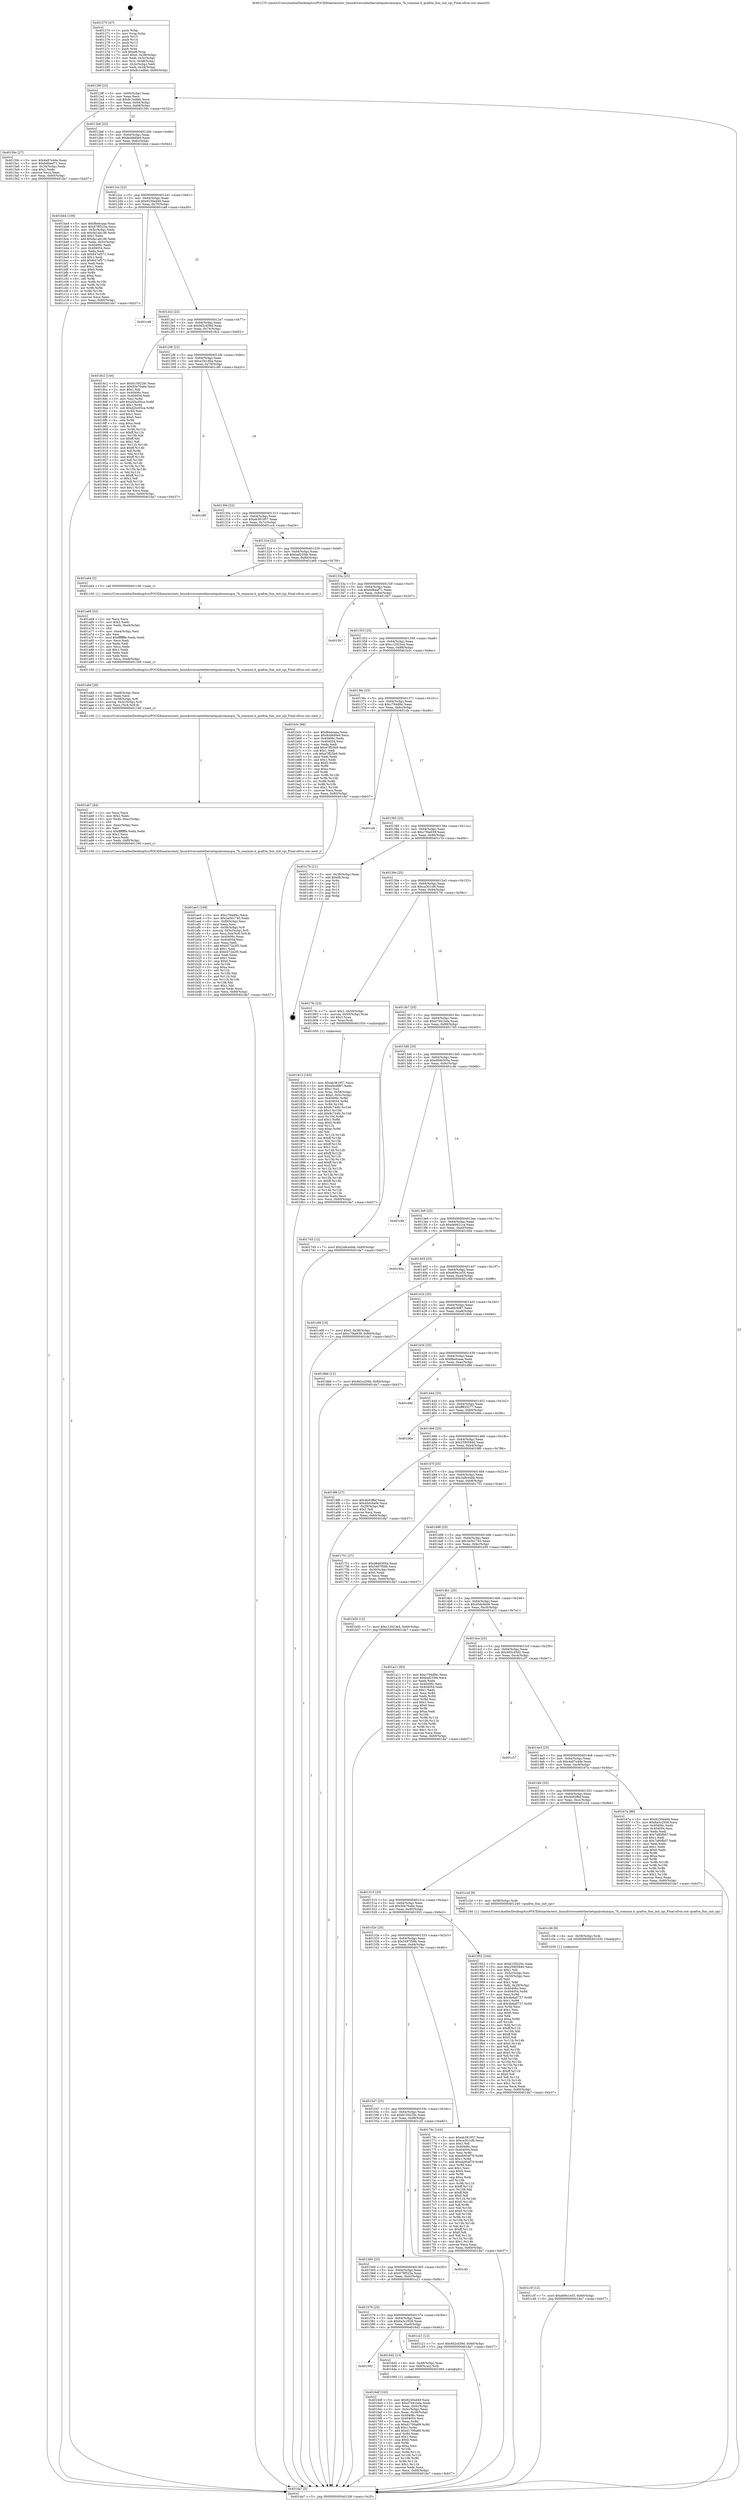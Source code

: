 digraph "0x401270" {
  label = "0x401270 (/mnt/c/Users/mathe/Desktop/tcc/POCII/binaries/extr_linuxdriversnetethernetqualcommqca_7k_common.h_qcafrm_fsm_init_spi_Final-ollvm.out::main(0))"
  labelloc = "t"
  node[shape=record]

  Entry [label="",width=0.3,height=0.3,shape=circle,fillcolor=black,style=filled]
  "0x40129f" [label="{
     0x40129f [23]\l
     | [instrs]\l
     &nbsp;&nbsp;0x40129f \<+3\>: mov -0x60(%rbp),%eax\l
     &nbsp;&nbsp;0x4012a2 \<+2\>: mov %eax,%ecx\l
     &nbsp;&nbsp;0x4012a4 \<+6\>: sub $0x8c1edfeb,%ecx\l
     &nbsp;&nbsp;0x4012aa \<+3\>: mov %eax,-0x64(%rbp)\l
     &nbsp;&nbsp;0x4012ad \<+3\>: mov %ecx,-0x68(%rbp)\l
     &nbsp;&nbsp;0x4012b0 \<+6\>: je 000000000040159c \<main+0x32c\>\l
  }"]
  "0x40159c" [label="{
     0x40159c [27]\l
     | [instrs]\l
     &nbsp;&nbsp;0x40159c \<+5\>: mov $0x4a97e4de,%eax\l
     &nbsp;&nbsp;0x4015a1 \<+5\>: mov $0xbd6eef71,%ecx\l
     &nbsp;&nbsp;0x4015a6 \<+3\>: mov -0x34(%rbp),%edx\l
     &nbsp;&nbsp;0x4015a9 \<+3\>: cmp $0x2,%edx\l
     &nbsp;&nbsp;0x4015ac \<+3\>: cmovne %ecx,%eax\l
     &nbsp;&nbsp;0x4015af \<+3\>: mov %eax,-0x60(%rbp)\l
     &nbsp;&nbsp;0x4015b2 \<+5\>: jmp 0000000000401da7 \<main+0xb37\>\l
  }"]
  "0x4012b6" [label="{
     0x4012b6 [22]\l
     | [instrs]\l
     &nbsp;&nbsp;0x4012b6 \<+5\>: jmp 00000000004012bb \<main+0x4b\>\l
     &nbsp;&nbsp;0x4012bb \<+3\>: mov -0x64(%rbp),%eax\l
     &nbsp;&nbsp;0x4012be \<+5\>: sub $0x8cb8d0e9,%eax\l
     &nbsp;&nbsp;0x4012c3 \<+3\>: mov %eax,-0x6c(%rbp)\l
     &nbsp;&nbsp;0x4012c6 \<+6\>: je 0000000000401bb4 \<main+0x944\>\l
  }"]
  "0x401da7" [label="{
     0x401da7 [5]\l
     | [instrs]\l
     &nbsp;&nbsp;0x401da7 \<+5\>: jmp 000000000040129f \<main+0x2f\>\l
  }"]
  "0x401270" [label="{
     0x401270 [47]\l
     | [instrs]\l
     &nbsp;&nbsp;0x401270 \<+1\>: push %rbp\l
     &nbsp;&nbsp;0x401271 \<+3\>: mov %rsp,%rbp\l
     &nbsp;&nbsp;0x401274 \<+2\>: push %r15\l
     &nbsp;&nbsp;0x401276 \<+2\>: push %r14\l
     &nbsp;&nbsp;0x401278 \<+2\>: push %r13\l
     &nbsp;&nbsp;0x40127a \<+2\>: push %r12\l
     &nbsp;&nbsp;0x40127c \<+1\>: push %rbx\l
     &nbsp;&nbsp;0x40127d \<+7\>: sub $0xd8,%rsp\l
     &nbsp;&nbsp;0x401284 \<+7\>: movl $0x0,-0x38(%rbp)\l
     &nbsp;&nbsp;0x40128b \<+3\>: mov %edi,-0x3c(%rbp)\l
     &nbsp;&nbsp;0x40128e \<+4\>: mov %rsi,-0x48(%rbp)\l
     &nbsp;&nbsp;0x401292 \<+3\>: mov -0x3c(%rbp),%edi\l
     &nbsp;&nbsp;0x401295 \<+3\>: mov %edi,-0x34(%rbp)\l
     &nbsp;&nbsp;0x401298 \<+7\>: movl $0x8c1edfeb,-0x60(%rbp)\l
  }"]
  Exit [label="",width=0.3,height=0.3,shape=circle,fillcolor=black,style=filled,peripheries=2]
  "0x401bb4" [label="{
     0x401bb4 [109]\l
     | [instrs]\l
     &nbsp;&nbsp;0x401bb4 \<+5\>: mov $0xf6edcaaa,%eax\l
     &nbsp;&nbsp;0x401bb9 \<+5\>: mov $0x678f525a,%ecx\l
     &nbsp;&nbsp;0x401bbe \<+3\>: mov -0x5c(%rbp),%edx\l
     &nbsp;&nbsp;0x401bc1 \<+6\>: sub $0xda1ab1d6,%edx\l
     &nbsp;&nbsp;0x401bc7 \<+3\>: add $0x1,%edx\l
     &nbsp;&nbsp;0x401bca \<+6\>: add $0xda1ab1d6,%edx\l
     &nbsp;&nbsp;0x401bd0 \<+3\>: mov %edx,-0x5c(%rbp)\l
     &nbsp;&nbsp;0x401bd3 \<+7\>: mov 0x40406c,%edx\l
     &nbsp;&nbsp;0x401bda \<+7\>: mov 0x404054,%esi\l
     &nbsp;&nbsp;0x401be1 \<+2\>: mov %edx,%edi\l
     &nbsp;&nbsp;0x401be3 \<+6\>: sub $0x647af571,%edi\l
     &nbsp;&nbsp;0x401be9 \<+3\>: sub $0x1,%edi\l
     &nbsp;&nbsp;0x401bec \<+6\>: add $0x647af571,%edi\l
     &nbsp;&nbsp;0x401bf2 \<+3\>: imul %edi,%edx\l
     &nbsp;&nbsp;0x401bf5 \<+3\>: and $0x1,%edx\l
     &nbsp;&nbsp;0x401bf8 \<+3\>: cmp $0x0,%edx\l
     &nbsp;&nbsp;0x401bfb \<+4\>: sete %r8b\l
     &nbsp;&nbsp;0x401bff \<+3\>: cmp $0xa,%esi\l
     &nbsp;&nbsp;0x401c02 \<+4\>: setl %r9b\l
     &nbsp;&nbsp;0x401c06 \<+3\>: mov %r8b,%r10b\l
     &nbsp;&nbsp;0x401c09 \<+3\>: and %r9b,%r10b\l
     &nbsp;&nbsp;0x401c0c \<+3\>: xor %r9b,%r8b\l
     &nbsp;&nbsp;0x401c0f \<+3\>: or %r8b,%r10b\l
     &nbsp;&nbsp;0x401c12 \<+4\>: test $0x1,%r10b\l
     &nbsp;&nbsp;0x401c16 \<+3\>: cmovne %ecx,%eax\l
     &nbsp;&nbsp;0x401c19 \<+3\>: mov %eax,-0x60(%rbp)\l
     &nbsp;&nbsp;0x401c1c \<+5\>: jmp 0000000000401da7 \<main+0xb37\>\l
  }"]
  "0x4012cc" [label="{
     0x4012cc [22]\l
     | [instrs]\l
     &nbsp;&nbsp;0x4012cc \<+5\>: jmp 00000000004012d1 \<main+0x61\>\l
     &nbsp;&nbsp;0x4012d1 \<+3\>: mov -0x64(%rbp),%eax\l
     &nbsp;&nbsp;0x4012d4 \<+5\>: sub $0x9230ed49,%eax\l
     &nbsp;&nbsp;0x4012d9 \<+3\>: mov %eax,-0x70(%rbp)\l
     &nbsp;&nbsp;0x4012dc \<+6\>: je 0000000000401ca8 \<main+0xa38\>\l
  }"]
  "0x401c3f" [label="{
     0x401c3f [12]\l
     | [instrs]\l
     &nbsp;&nbsp;0x401c3f \<+7\>: movl $0xe69e1e55,-0x60(%rbp)\l
     &nbsp;&nbsp;0x401c46 \<+5\>: jmp 0000000000401da7 \<main+0xb37\>\l
  }"]
  "0x401ca8" [label="{
     0x401ca8\l
  }", style=dashed]
  "0x4012e2" [label="{
     0x4012e2 [22]\l
     | [instrs]\l
     &nbsp;&nbsp;0x4012e2 \<+5\>: jmp 00000000004012e7 \<main+0x77\>\l
     &nbsp;&nbsp;0x4012e7 \<+3\>: mov -0x64(%rbp),%eax\l
     &nbsp;&nbsp;0x4012ea \<+5\>: sub $0x9d2cd39d,%eax\l
     &nbsp;&nbsp;0x4012ef \<+3\>: mov %eax,-0x74(%rbp)\l
     &nbsp;&nbsp;0x4012f2 \<+6\>: je 00000000004018c2 \<main+0x652\>\l
  }"]
  "0x401c36" [label="{
     0x401c36 [9]\l
     | [instrs]\l
     &nbsp;&nbsp;0x401c36 \<+4\>: mov -0x58(%rbp),%rdi\l
     &nbsp;&nbsp;0x401c3a \<+5\>: call 0000000000401030 \<free@plt\>\l
     | [calls]\l
     &nbsp;&nbsp;0x401030 \{1\} (unknown)\l
  }"]
  "0x4018c2" [label="{
     0x4018c2 [144]\l
     | [instrs]\l
     &nbsp;&nbsp;0x4018c2 \<+5\>: mov $0x6159229c,%eax\l
     &nbsp;&nbsp;0x4018c7 \<+5\>: mov $0x50e70a6e,%ecx\l
     &nbsp;&nbsp;0x4018cc \<+2\>: mov $0x1,%dl\l
     &nbsp;&nbsp;0x4018ce \<+7\>: mov 0x40406c,%esi\l
     &nbsp;&nbsp;0x4018d5 \<+7\>: mov 0x404054,%edi\l
     &nbsp;&nbsp;0x4018dc \<+3\>: mov %esi,%r8d\l
     &nbsp;&nbsp;0x4018df \<+7\>: add $0xd2bc05ca,%r8d\l
     &nbsp;&nbsp;0x4018e6 \<+4\>: sub $0x1,%r8d\l
     &nbsp;&nbsp;0x4018ea \<+7\>: sub $0xd2bc05ca,%r8d\l
     &nbsp;&nbsp;0x4018f1 \<+4\>: imul %r8d,%esi\l
     &nbsp;&nbsp;0x4018f5 \<+3\>: and $0x1,%esi\l
     &nbsp;&nbsp;0x4018f8 \<+3\>: cmp $0x0,%esi\l
     &nbsp;&nbsp;0x4018fb \<+4\>: sete %r9b\l
     &nbsp;&nbsp;0x4018ff \<+3\>: cmp $0xa,%edi\l
     &nbsp;&nbsp;0x401902 \<+4\>: setl %r10b\l
     &nbsp;&nbsp;0x401906 \<+3\>: mov %r9b,%r11b\l
     &nbsp;&nbsp;0x401909 \<+4\>: xor $0xff,%r11b\l
     &nbsp;&nbsp;0x40190d \<+3\>: mov %r10b,%bl\l
     &nbsp;&nbsp;0x401910 \<+3\>: xor $0xff,%bl\l
     &nbsp;&nbsp;0x401913 \<+3\>: xor $0x1,%dl\l
     &nbsp;&nbsp;0x401916 \<+3\>: mov %r11b,%r14b\l
     &nbsp;&nbsp;0x401919 \<+4\>: and $0xff,%r14b\l
     &nbsp;&nbsp;0x40191d \<+3\>: and %dl,%r9b\l
     &nbsp;&nbsp;0x401920 \<+3\>: mov %bl,%r15b\l
     &nbsp;&nbsp;0x401923 \<+4\>: and $0xff,%r15b\l
     &nbsp;&nbsp;0x401927 \<+3\>: and %dl,%r10b\l
     &nbsp;&nbsp;0x40192a \<+3\>: or %r9b,%r14b\l
     &nbsp;&nbsp;0x40192d \<+3\>: or %r10b,%r15b\l
     &nbsp;&nbsp;0x401930 \<+3\>: xor %r15b,%r14b\l
     &nbsp;&nbsp;0x401933 \<+3\>: or %bl,%r11b\l
     &nbsp;&nbsp;0x401936 \<+4\>: xor $0xff,%r11b\l
     &nbsp;&nbsp;0x40193a \<+3\>: or $0x1,%dl\l
     &nbsp;&nbsp;0x40193d \<+3\>: and %dl,%r11b\l
     &nbsp;&nbsp;0x401940 \<+3\>: or %r11b,%r14b\l
     &nbsp;&nbsp;0x401943 \<+4\>: test $0x1,%r14b\l
     &nbsp;&nbsp;0x401947 \<+3\>: cmovne %ecx,%eax\l
     &nbsp;&nbsp;0x40194a \<+3\>: mov %eax,-0x60(%rbp)\l
     &nbsp;&nbsp;0x40194d \<+5\>: jmp 0000000000401da7 \<main+0xb37\>\l
  }"]
  "0x4012f8" [label="{
     0x4012f8 [22]\l
     | [instrs]\l
     &nbsp;&nbsp;0x4012f8 \<+5\>: jmp 00000000004012fd \<main+0x8d\>\l
     &nbsp;&nbsp;0x4012fd \<+3\>: mov -0x64(%rbp),%eax\l
     &nbsp;&nbsp;0x401300 \<+5\>: sub $0xa1fe180a,%eax\l
     &nbsp;&nbsp;0x401305 \<+3\>: mov %eax,-0x78(%rbp)\l
     &nbsp;&nbsp;0x401308 \<+6\>: je 0000000000401c90 \<main+0xa20\>\l
  }"]
  "0x401ae3" [label="{
     0x401ae3 [109]\l
     | [instrs]\l
     &nbsp;&nbsp;0x401ae3 \<+5\>: mov $0xc794df4c,%ecx\l
     &nbsp;&nbsp;0x401ae8 \<+5\>: mov $0x3a561745,%edx\l
     &nbsp;&nbsp;0x401aed \<+6\>: mov -0xf0(%rbp),%esi\l
     &nbsp;&nbsp;0x401af3 \<+3\>: imul %eax,%esi\l
     &nbsp;&nbsp;0x401af6 \<+4\>: mov -0x58(%rbp),%r8\l
     &nbsp;&nbsp;0x401afa \<+4\>: movslq -0x5c(%rbp),%r9\l
     &nbsp;&nbsp;0x401afe \<+5\>: mov %esi,0x4(%r8,%r9,8)\l
     &nbsp;&nbsp;0x401b03 \<+7\>: mov 0x40406c,%eax\l
     &nbsp;&nbsp;0x401b0a \<+7\>: mov 0x404054,%esi\l
     &nbsp;&nbsp;0x401b11 \<+2\>: mov %eax,%edi\l
     &nbsp;&nbsp;0x401b13 \<+6\>: add $0xb572e2f5,%edi\l
     &nbsp;&nbsp;0x401b19 \<+3\>: sub $0x1,%edi\l
     &nbsp;&nbsp;0x401b1c \<+6\>: sub $0xb572e2f5,%edi\l
     &nbsp;&nbsp;0x401b22 \<+3\>: imul %edi,%eax\l
     &nbsp;&nbsp;0x401b25 \<+3\>: and $0x1,%eax\l
     &nbsp;&nbsp;0x401b28 \<+3\>: cmp $0x0,%eax\l
     &nbsp;&nbsp;0x401b2b \<+4\>: sete %r10b\l
     &nbsp;&nbsp;0x401b2f \<+3\>: cmp $0xa,%esi\l
     &nbsp;&nbsp;0x401b32 \<+4\>: setl %r11b\l
     &nbsp;&nbsp;0x401b36 \<+3\>: mov %r10b,%bl\l
     &nbsp;&nbsp;0x401b39 \<+3\>: and %r11b,%bl\l
     &nbsp;&nbsp;0x401b3c \<+3\>: xor %r11b,%r10b\l
     &nbsp;&nbsp;0x401b3f \<+3\>: or %r10b,%bl\l
     &nbsp;&nbsp;0x401b42 \<+3\>: test $0x1,%bl\l
     &nbsp;&nbsp;0x401b45 \<+3\>: cmovne %edx,%ecx\l
     &nbsp;&nbsp;0x401b48 \<+3\>: mov %ecx,-0x60(%rbp)\l
     &nbsp;&nbsp;0x401b4b \<+5\>: jmp 0000000000401da7 \<main+0xb37\>\l
  }"]
  "0x401c90" [label="{
     0x401c90\l
  }", style=dashed]
  "0x40130e" [label="{
     0x40130e [22]\l
     | [instrs]\l
     &nbsp;&nbsp;0x40130e \<+5\>: jmp 0000000000401313 \<main+0xa3\>\l
     &nbsp;&nbsp;0x401313 \<+3\>: mov -0x64(%rbp),%eax\l
     &nbsp;&nbsp;0x401316 \<+5\>: sub $0xab381957,%eax\l
     &nbsp;&nbsp;0x40131b \<+3\>: mov %eax,-0x7c(%rbp)\l
     &nbsp;&nbsp;0x40131e \<+6\>: je 0000000000401cc4 \<main+0xa54\>\l
  }"]
  "0x401ab7" [label="{
     0x401ab7 [44]\l
     | [instrs]\l
     &nbsp;&nbsp;0x401ab7 \<+2\>: xor %ecx,%ecx\l
     &nbsp;&nbsp;0x401ab9 \<+5\>: mov $0x2,%edx\l
     &nbsp;&nbsp;0x401abe \<+6\>: mov %edx,-0xec(%rbp)\l
     &nbsp;&nbsp;0x401ac4 \<+1\>: cltd\l
     &nbsp;&nbsp;0x401ac5 \<+6\>: mov -0xec(%rbp),%esi\l
     &nbsp;&nbsp;0x401acb \<+2\>: idiv %esi\l
     &nbsp;&nbsp;0x401acd \<+6\>: imul $0xfffffffe,%edx,%edx\l
     &nbsp;&nbsp;0x401ad3 \<+3\>: sub $0x1,%ecx\l
     &nbsp;&nbsp;0x401ad6 \<+2\>: sub %ecx,%edx\l
     &nbsp;&nbsp;0x401ad8 \<+6\>: mov %edx,-0xf0(%rbp)\l
     &nbsp;&nbsp;0x401ade \<+5\>: call 0000000000401160 \<next_i\>\l
     | [calls]\l
     &nbsp;&nbsp;0x401160 \{1\} (/mnt/c/Users/mathe/Desktop/tcc/POCII/binaries/extr_linuxdriversnetethernetqualcommqca_7k_common.h_qcafrm_fsm_init_spi_Final-ollvm.out::next_i)\l
  }"]
  "0x401cc4" [label="{
     0x401cc4\l
  }", style=dashed]
  "0x401324" [label="{
     0x401324 [22]\l
     | [instrs]\l
     &nbsp;&nbsp;0x401324 \<+5\>: jmp 0000000000401329 \<main+0xb9\>\l
     &nbsp;&nbsp;0x401329 \<+3\>: mov -0x64(%rbp),%eax\l
     &nbsp;&nbsp;0x40132c \<+5\>: sub $0xbaf235fe,%eax\l
     &nbsp;&nbsp;0x401331 \<+3\>: mov %eax,-0x80(%rbp)\l
     &nbsp;&nbsp;0x401334 \<+6\>: je 0000000000401a64 \<main+0x7f4\>\l
  }"]
  "0x401a9d" [label="{
     0x401a9d [26]\l
     | [instrs]\l
     &nbsp;&nbsp;0x401a9d \<+6\>: mov -0xe8(%rbp),%ecx\l
     &nbsp;&nbsp;0x401aa3 \<+3\>: imul %eax,%ecx\l
     &nbsp;&nbsp;0x401aa6 \<+4\>: mov -0x58(%rbp),%r8\l
     &nbsp;&nbsp;0x401aaa \<+4\>: movslq -0x5c(%rbp),%r9\l
     &nbsp;&nbsp;0x401aae \<+4\>: mov %ecx,(%r8,%r9,8)\l
     &nbsp;&nbsp;0x401ab2 \<+5\>: call 0000000000401160 \<next_i\>\l
     | [calls]\l
     &nbsp;&nbsp;0x401160 \{1\} (/mnt/c/Users/mathe/Desktop/tcc/POCII/binaries/extr_linuxdriversnetethernetqualcommqca_7k_common.h_qcafrm_fsm_init_spi_Final-ollvm.out::next_i)\l
  }"]
  "0x401a64" [label="{
     0x401a64 [5]\l
     | [instrs]\l
     &nbsp;&nbsp;0x401a64 \<+5\>: call 0000000000401160 \<next_i\>\l
     | [calls]\l
     &nbsp;&nbsp;0x401160 \{1\} (/mnt/c/Users/mathe/Desktop/tcc/POCII/binaries/extr_linuxdriversnetethernetqualcommqca_7k_common.h_qcafrm_fsm_init_spi_Final-ollvm.out::next_i)\l
  }"]
  "0x40133a" [label="{
     0x40133a [25]\l
     | [instrs]\l
     &nbsp;&nbsp;0x40133a \<+5\>: jmp 000000000040133f \<main+0xcf\>\l
     &nbsp;&nbsp;0x40133f \<+3\>: mov -0x64(%rbp),%eax\l
     &nbsp;&nbsp;0x401342 \<+5\>: sub $0xbd6eef71,%eax\l
     &nbsp;&nbsp;0x401347 \<+6\>: mov %eax,-0x84(%rbp)\l
     &nbsp;&nbsp;0x40134d \<+6\>: je 00000000004015b7 \<main+0x347\>\l
  }"]
  "0x401a69" [label="{
     0x401a69 [52]\l
     | [instrs]\l
     &nbsp;&nbsp;0x401a69 \<+2\>: xor %ecx,%ecx\l
     &nbsp;&nbsp;0x401a6b \<+5\>: mov $0x2,%edx\l
     &nbsp;&nbsp;0x401a70 \<+6\>: mov %edx,-0xe4(%rbp)\l
     &nbsp;&nbsp;0x401a76 \<+1\>: cltd\l
     &nbsp;&nbsp;0x401a77 \<+6\>: mov -0xe4(%rbp),%esi\l
     &nbsp;&nbsp;0x401a7d \<+2\>: idiv %esi\l
     &nbsp;&nbsp;0x401a7f \<+6\>: imul $0xfffffffe,%edx,%edx\l
     &nbsp;&nbsp;0x401a85 \<+2\>: mov %ecx,%edi\l
     &nbsp;&nbsp;0x401a87 \<+2\>: sub %edx,%edi\l
     &nbsp;&nbsp;0x401a89 \<+2\>: mov %ecx,%edx\l
     &nbsp;&nbsp;0x401a8b \<+3\>: sub $0x1,%edx\l
     &nbsp;&nbsp;0x401a8e \<+2\>: add %edx,%edi\l
     &nbsp;&nbsp;0x401a90 \<+2\>: sub %edi,%ecx\l
     &nbsp;&nbsp;0x401a92 \<+6\>: mov %ecx,-0xe8(%rbp)\l
     &nbsp;&nbsp;0x401a98 \<+5\>: call 0000000000401160 \<next_i\>\l
     | [calls]\l
     &nbsp;&nbsp;0x401160 \{1\} (/mnt/c/Users/mathe/Desktop/tcc/POCII/binaries/extr_linuxdriversnetethernetqualcommqca_7k_common.h_qcafrm_fsm_init_spi_Final-ollvm.out::next_i)\l
  }"]
  "0x4015b7" [label="{
     0x4015b7\l
  }", style=dashed]
  "0x401353" [label="{
     0x401353 [25]\l
     | [instrs]\l
     &nbsp;&nbsp;0x401353 \<+5\>: jmp 0000000000401358 \<main+0xe8\>\l
     &nbsp;&nbsp;0x401358 \<+3\>: mov -0x64(%rbp),%eax\l
     &nbsp;&nbsp;0x40135b \<+5\>: sub $0xc12023e4,%eax\l
     &nbsp;&nbsp;0x401360 \<+6\>: mov %eax,-0x88(%rbp)\l
     &nbsp;&nbsp;0x401366 \<+6\>: je 0000000000401b5c \<main+0x8ec\>\l
  }"]
  "0x401813" [label="{
     0x401813 [163]\l
     | [instrs]\l
     &nbsp;&nbsp;0x401813 \<+5\>: mov $0xab381957,%ecx\l
     &nbsp;&nbsp;0x401818 \<+5\>: mov $0xef4c6f87,%edx\l
     &nbsp;&nbsp;0x40181d \<+3\>: mov $0x1,%sil\l
     &nbsp;&nbsp;0x401820 \<+4\>: mov %rax,-0x58(%rbp)\l
     &nbsp;&nbsp;0x401824 \<+7\>: movl $0x0,-0x5c(%rbp)\l
     &nbsp;&nbsp;0x40182b \<+8\>: mov 0x40406c,%r8d\l
     &nbsp;&nbsp;0x401833 \<+8\>: mov 0x404054,%r9d\l
     &nbsp;&nbsp;0x40183b \<+3\>: mov %r8d,%r10d\l
     &nbsp;&nbsp;0x40183e \<+7\>: sub $0x8c744fc,%r10d\l
     &nbsp;&nbsp;0x401845 \<+4\>: sub $0x1,%r10d\l
     &nbsp;&nbsp;0x401849 \<+7\>: add $0x8c744fc,%r10d\l
     &nbsp;&nbsp;0x401850 \<+4\>: imul %r10d,%r8d\l
     &nbsp;&nbsp;0x401854 \<+4\>: and $0x1,%r8d\l
     &nbsp;&nbsp;0x401858 \<+4\>: cmp $0x0,%r8d\l
     &nbsp;&nbsp;0x40185c \<+4\>: sete %r11b\l
     &nbsp;&nbsp;0x401860 \<+4\>: cmp $0xa,%r9d\l
     &nbsp;&nbsp;0x401864 \<+3\>: setl %bl\l
     &nbsp;&nbsp;0x401867 \<+3\>: mov %r11b,%r14b\l
     &nbsp;&nbsp;0x40186a \<+4\>: xor $0xff,%r14b\l
     &nbsp;&nbsp;0x40186e \<+3\>: mov %bl,%r15b\l
     &nbsp;&nbsp;0x401871 \<+4\>: xor $0xff,%r15b\l
     &nbsp;&nbsp;0x401875 \<+4\>: xor $0x1,%sil\l
     &nbsp;&nbsp;0x401879 \<+3\>: mov %r14b,%r12b\l
     &nbsp;&nbsp;0x40187c \<+4\>: and $0xff,%r12b\l
     &nbsp;&nbsp;0x401880 \<+3\>: and %sil,%r11b\l
     &nbsp;&nbsp;0x401883 \<+3\>: mov %r15b,%r13b\l
     &nbsp;&nbsp;0x401886 \<+4\>: and $0xff,%r13b\l
     &nbsp;&nbsp;0x40188a \<+3\>: and %sil,%bl\l
     &nbsp;&nbsp;0x40188d \<+3\>: or %r11b,%r12b\l
     &nbsp;&nbsp;0x401890 \<+3\>: or %bl,%r13b\l
     &nbsp;&nbsp;0x401893 \<+3\>: xor %r13b,%r12b\l
     &nbsp;&nbsp;0x401896 \<+3\>: or %r15b,%r14b\l
     &nbsp;&nbsp;0x401899 \<+4\>: xor $0xff,%r14b\l
     &nbsp;&nbsp;0x40189d \<+4\>: or $0x1,%sil\l
     &nbsp;&nbsp;0x4018a1 \<+3\>: and %sil,%r14b\l
     &nbsp;&nbsp;0x4018a4 \<+3\>: or %r14b,%r12b\l
     &nbsp;&nbsp;0x4018a7 \<+4\>: test $0x1,%r12b\l
     &nbsp;&nbsp;0x4018ab \<+3\>: cmovne %edx,%ecx\l
     &nbsp;&nbsp;0x4018ae \<+3\>: mov %ecx,-0x60(%rbp)\l
     &nbsp;&nbsp;0x4018b1 \<+5\>: jmp 0000000000401da7 \<main+0xb37\>\l
  }"]
  "0x401b5c" [label="{
     0x401b5c [88]\l
     | [instrs]\l
     &nbsp;&nbsp;0x401b5c \<+5\>: mov $0xf6edcaaa,%eax\l
     &nbsp;&nbsp;0x401b61 \<+5\>: mov $0x8cb8d0e9,%ecx\l
     &nbsp;&nbsp;0x401b66 \<+7\>: mov 0x40406c,%edx\l
     &nbsp;&nbsp;0x401b6d \<+7\>: mov 0x404054,%esi\l
     &nbsp;&nbsp;0x401b74 \<+2\>: mov %edx,%edi\l
     &nbsp;&nbsp;0x401b76 \<+6\>: add $0xe7ff25b9,%edi\l
     &nbsp;&nbsp;0x401b7c \<+3\>: sub $0x1,%edi\l
     &nbsp;&nbsp;0x401b7f \<+6\>: sub $0xe7ff25b9,%edi\l
     &nbsp;&nbsp;0x401b85 \<+3\>: imul %edi,%edx\l
     &nbsp;&nbsp;0x401b88 \<+3\>: and $0x1,%edx\l
     &nbsp;&nbsp;0x401b8b \<+3\>: cmp $0x0,%edx\l
     &nbsp;&nbsp;0x401b8e \<+4\>: sete %r8b\l
     &nbsp;&nbsp;0x401b92 \<+3\>: cmp $0xa,%esi\l
     &nbsp;&nbsp;0x401b95 \<+4\>: setl %r9b\l
     &nbsp;&nbsp;0x401b99 \<+3\>: mov %r8b,%r10b\l
     &nbsp;&nbsp;0x401b9c \<+3\>: and %r9b,%r10b\l
     &nbsp;&nbsp;0x401b9f \<+3\>: xor %r9b,%r8b\l
     &nbsp;&nbsp;0x401ba2 \<+3\>: or %r8b,%r10b\l
     &nbsp;&nbsp;0x401ba5 \<+4\>: test $0x1,%r10b\l
     &nbsp;&nbsp;0x401ba9 \<+3\>: cmovne %ecx,%eax\l
     &nbsp;&nbsp;0x401bac \<+3\>: mov %eax,-0x60(%rbp)\l
     &nbsp;&nbsp;0x401baf \<+5\>: jmp 0000000000401da7 \<main+0xb37\>\l
  }"]
  "0x40136c" [label="{
     0x40136c [25]\l
     | [instrs]\l
     &nbsp;&nbsp;0x40136c \<+5\>: jmp 0000000000401371 \<main+0x101\>\l
     &nbsp;&nbsp;0x401371 \<+3\>: mov -0x64(%rbp),%eax\l
     &nbsp;&nbsp;0x401374 \<+5\>: sub $0xc794df4c,%eax\l
     &nbsp;&nbsp;0x401379 \<+6\>: mov %eax,-0x8c(%rbp)\l
     &nbsp;&nbsp;0x40137f \<+6\>: je 0000000000401cfe \<main+0xa8e\>\l
  }"]
  "0x4016df" [label="{
     0x4016df [102]\l
     | [instrs]\l
     &nbsp;&nbsp;0x4016df \<+5\>: mov $0x9230ed49,%ecx\l
     &nbsp;&nbsp;0x4016e4 \<+5\>: mov $0xd7d41bda,%edx\l
     &nbsp;&nbsp;0x4016e9 \<+3\>: mov %eax,-0x4c(%rbp)\l
     &nbsp;&nbsp;0x4016ec \<+3\>: mov -0x4c(%rbp),%eax\l
     &nbsp;&nbsp;0x4016ef \<+3\>: mov %eax,-0x30(%rbp)\l
     &nbsp;&nbsp;0x4016f2 \<+7\>: mov 0x40406c,%eax\l
     &nbsp;&nbsp;0x4016f9 \<+7\>: mov 0x404054,%esi\l
     &nbsp;&nbsp;0x401700 \<+3\>: mov %eax,%r8d\l
     &nbsp;&nbsp;0x401703 \<+7\>: sub $0xd1700a89,%r8d\l
     &nbsp;&nbsp;0x40170a \<+4\>: sub $0x1,%r8d\l
     &nbsp;&nbsp;0x40170e \<+7\>: add $0xd1700a89,%r8d\l
     &nbsp;&nbsp;0x401715 \<+4\>: imul %r8d,%eax\l
     &nbsp;&nbsp;0x401719 \<+3\>: and $0x1,%eax\l
     &nbsp;&nbsp;0x40171c \<+3\>: cmp $0x0,%eax\l
     &nbsp;&nbsp;0x40171f \<+4\>: sete %r9b\l
     &nbsp;&nbsp;0x401723 \<+3\>: cmp $0xa,%esi\l
     &nbsp;&nbsp;0x401726 \<+4\>: setl %r10b\l
     &nbsp;&nbsp;0x40172a \<+3\>: mov %r9b,%r11b\l
     &nbsp;&nbsp;0x40172d \<+3\>: and %r10b,%r11b\l
     &nbsp;&nbsp;0x401730 \<+3\>: xor %r10b,%r9b\l
     &nbsp;&nbsp;0x401733 \<+3\>: or %r9b,%r11b\l
     &nbsp;&nbsp;0x401736 \<+4\>: test $0x1,%r11b\l
     &nbsp;&nbsp;0x40173a \<+3\>: cmovne %edx,%ecx\l
     &nbsp;&nbsp;0x40173d \<+3\>: mov %ecx,-0x60(%rbp)\l
     &nbsp;&nbsp;0x401740 \<+5\>: jmp 0000000000401da7 \<main+0xb37\>\l
  }"]
  "0x401cfe" [label="{
     0x401cfe\l
  }", style=dashed]
  "0x401385" [label="{
     0x401385 [25]\l
     | [instrs]\l
     &nbsp;&nbsp;0x401385 \<+5\>: jmp 000000000040138a \<main+0x11a\>\l
     &nbsp;&nbsp;0x40138a \<+3\>: mov -0x64(%rbp),%eax\l
     &nbsp;&nbsp;0x40138d \<+5\>: sub $0xc7f4a939,%eax\l
     &nbsp;&nbsp;0x401392 \<+6\>: mov %eax,-0x90(%rbp)\l
     &nbsp;&nbsp;0x401398 \<+6\>: je 0000000000401c7b \<main+0xa0b\>\l
  }"]
  "0x401592" [label="{
     0x401592\l
  }", style=dashed]
  "0x401c7b" [label="{
     0x401c7b [21]\l
     | [instrs]\l
     &nbsp;&nbsp;0x401c7b \<+3\>: mov -0x38(%rbp),%eax\l
     &nbsp;&nbsp;0x401c7e \<+7\>: add $0xd8,%rsp\l
     &nbsp;&nbsp;0x401c85 \<+1\>: pop %rbx\l
     &nbsp;&nbsp;0x401c86 \<+2\>: pop %r12\l
     &nbsp;&nbsp;0x401c88 \<+2\>: pop %r13\l
     &nbsp;&nbsp;0x401c8a \<+2\>: pop %r14\l
     &nbsp;&nbsp;0x401c8c \<+2\>: pop %r15\l
     &nbsp;&nbsp;0x401c8e \<+1\>: pop %rbp\l
     &nbsp;&nbsp;0x401c8f \<+1\>: ret\l
  }"]
  "0x40139e" [label="{
     0x40139e [25]\l
     | [instrs]\l
     &nbsp;&nbsp;0x40139e \<+5\>: jmp 00000000004013a3 \<main+0x133\>\l
     &nbsp;&nbsp;0x4013a3 \<+3\>: mov -0x64(%rbp),%eax\l
     &nbsp;&nbsp;0x4013a6 \<+5\>: sub $0xca301cf6,%eax\l
     &nbsp;&nbsp;0x4013ab \<+6\>: mov %eax,-0x94(%rbp)\l
     &nbsp;&nbsp;0x4013b1 \<+6\>: je 00000000004017fc \<main+0x58c\>\l
  }"]
  "0x4016d2" [label="{
     0x4016d2 [13]\l
     | [instrs]\l
     &nbsp;&nbsp;0x4016d2 \<+4\>: mov -0x48(%rbp),%rax\l
     &nbsp;&nbsp;0x4016d6 \<+4\>: mov 0x8(%rax),%rdi\l
     &nbsp;&nbsp;0x4016da \<+5\>: call 0000000000401060 \<atoi@plt\>\l
     | [calls]\l
     &nbsp;&nbsp;0x401060 \{1\} (unknown)\l
  }"]
  "0x4017fc" [label="{
     0x4017fc [23]\l
     | [instrs]\l
     &nbsp;&nbsp;0x4017fc \<+7\>: movl $0x1,-0x50(%rbp)\l
     &nbsp;&nbsp;0x401803 \<+4\>: movslq -0x50(%rbp),%rax\l
     &nbsp;&nbsp;0x401807 \<+4\>: shl $0x3,%rax\l
     &nbsp;&nbsp;0x40180b \<+3\>: mov %rax,%rdi\l
     &nbsp;&nbsp;0x40180e \<+5\>: call 0000000000401050 \<malloc@plt\>\l
     | [calls]\l
     &nbsp;&nbsp;0x401050 \{1\} (unknown)\l
  }"]
  "0x4013b7" [label="{
     0x4013b7 [25]\l
     | [instrs]\l
     &nbsp;&nbsp;0x4013b7 \<+5\>: jmp 00000000004013bc \<main+0x14c\>\l
     &nbsp;&nbsp;0x4013bc \<+3\>: mov -0x64(%rbp),%eax\l
     &nbsp;&nbsp;0x4013bf \<+5\>: sub $0xd7d41bda,%eax\l
     &nbsp;&nbsp;0x4013c4 \<+6\>: mov %eax,-0x98(%rbp)\l
     &nbsp;&nbsp;0x4013ca \<+6\>: je 0000000000401745 \<main+0x4d5\>\l
  }"]
  "0x401579" [label="{
     0x401579 [25]\l
     | [instrs]\l
     &nbsp;&nbsp;0x401579 \<+5\>: jmp 000000000040157e \<main+0x30e\>\l
     &nbsp;&nbsp;0x40157e \<+3\>: mov -0x64(%rbp),%eax\l
     &nbsp;&nbsp;0x401581 \<+5\>: sub $0x6a3c2926,%eax\l
     &nbsp;&nbsp;0x401586 \<+6\>: mov %eax,-0xe0(%rbp)\l
     &nbsp;&nbsp;0x40158c \<+6\>: je 00000000004016d2 \<main+0x462\>\l
  }"]
  "0x401745" [label="{
     0x401745 [12]\l
     | [instrs]\l
     &nbsp;&nbsp;0x401745 \<+7\>: movl $0x2a8ce4bb,-0x60(%rbp)\l
     &nbsp;&nbsp;0x40174c \<+5\>: jmp 0000000000401da7 \<main+0xb37\>\l
  }"]
  "0x4013d0" [label="{
     0x4013d0 [25]\l
     | [instrs]\l
     &nbsp;&nbsp;0x4013d0 \<+5\>: jmp 00000000004013d5 \<main+0x165\>\l
     &nbsp;&nbsp;0x4013d5 \<+3\>: mov -0x64(%rbp),%eax\l
     &nbsp;&nbsp;0x4013d8 \<+5\>: sub $0xd846305a,%eax\l
     &nbsp;&nbsp;0x4013dd \<+6\>: mov %eax,-0x9c(%rbp)\l
     &nbsp;&nbsp;0x4013e3 \<+6\>: je 0000000000401c4b \<main+0x9db\>\l
  }"]
  "0x401c21" [label="{
     0x401c21 [12]\l
     | [instrs]\l
     &nbsp;&nbsp;0x401c21 \<+7\>: movl $0x9d2cd39d,-0x60(%rbp)\l
     &nbsp;&nbsp;0x401c28 \<+5\>: jmp 0000000000401da7 \<main+0xb37\>\l
  }"]
  "0x401c4b" [label="{
     0x401c4b\l
  }", style=dashed]
  "0x4013e9" [label="{
     0x4013e9 [25]\l
     | [instrs]\l
     &nbsp;&nbsp;0x4013e9 \<+5\>: jmp 00000000004013ee \<main+0x17e\>\l
     &nbsp;&nbsp;0x4013ee \<+3\>: mov -0x64(%rbp),%eax\l
     &nbsp;&nbsp;0x4013f1 \<+5\>: sub $0xdeb621ca,%eax\l
     &nbsp;&nbsp;0x4013f6 \<+6\>: mov %eax,-0xa0(%rbp)\l
     &nbsp;&nbsp;0x4013fc \<+6\>: je 000000000040160a \<main+0x39a\>\l
  }"]
  "0x401560" [label="{
     0x401560 [25]\l
     | [instrs]\l
     &nbsp;&nbsp;0x401560 \<+5\>: jmp 0000000000401565 \<main+0x2f5\>\l
     &nbsp;&nbsp;0x401565 \<+3\>: mov -0x64(%rbp),%eax\l
     &nbsp;&nbsp;0x401568 \<+5\>: sub $0x678f525a,%eax\l
     &nbsp;&nbsp;0x40156d \<+6\>: mov %eax,-0xdc(%rbp)\l
     &nbsp;&nbsp;0x401573 \<+6\>: je 0000000000401c21 \<main+0x9b1\>\l
  }"]
  "0x40160a" [label="{
     0x40160a\l
  }", style=dashed]
  "0x401402" [label="{
     0x401402 [25]\l
     | [instrs]\l
     &nbsp;&nbsp;0x401402 \<+5\>: jmp 0000000000401407 \<main+0x197\>\l
     &nbsp;&nbsp;0x401407 \<+3\>: mov -0x64(%rbp),%eax\l
     &nbsp;&nbsp;0x40140a \<+5\>: sub $0xe69e1e55,%eax\l
     &nbsp;&nbsp;0x40140f \<+6\>: mov %eax,-0xa4(%rbp)\l
     &nbsp;&nbsp;0x401415 \<+6\>: je 0000000000401c68 \<main+0x9f8\>\l
  }"]
  "0x401cf2" [label="{
     0x401cf2\l
  }", style=dashed]
  "0x401c68" [label="{
     0x401c68 [19]\l
     | [instrs]\l
     &nbsp;&nbsp;0x401c68 \<+7\>: movl $0x0,-0x38(%rbp)\l
     &nbsp;&nbsp;0x401c6f \<+7\>: movl $0xc7f4a939,-0x60(%rbp)\l
     &nbsp;&nbsp;0x401c76 \<+5\>: jmp 0000000000401da7 \<main+0xb37\>\l
  }"]
  "0x40141b" [label="{
     0x40141b [25]\l
     | [instrs]\l
     &nbsp;&nbsp;0x40141b \<+5\>: jmp 0000000000401420 \<main+0x1b0\>\l
     &nbsp;&nbsp;0x401420 \<+3\>: mov -0x64(%rbp),%eax\l
     &nbsp;&nbsp;0x401423 \<+5\>: sub $0xef4c6f87,%eax\l
     &nbsp;&nbsp;0x401428 \<+6\>: mov %eax,-0xa8(%rbp)\l
     &nbsp;&nbsp;0x40142e \<+6\>: je 00000000004018b6 \<main+0x646\>\l
  }"]
  "0x401547" [label="{
     0x401547 [25]\l
     | [instrs]\l
     &nbsp;&nbsp;0x401547 \<+5\>: jmp 000000000040154c \<main+0x2dc\>\l
     &nbsp;&nbsp;0x40154c \<+3\>: mov -0x64(%rbp),%eax\l
     &nbsp;&nbsp;0x40154f \<+5\>: sub $0x6159229c,%eax\l
     &nbsp;&nbsp;0x401554 \<+6\>: mov %eax,-0xd8(%rbp)\l
     &nbsp;&nbsp;0x40155a \<+6\>: je 0000000000401cf2 \<main+0xa82\>\l
  }"]
  "0x4018b6" [label="{
     0x4018b6 [12]\l
     | [instrs]\l
     &nbsp;&nbsp;0x4018b6 \<+7\>: movl $0x9d2cd39d,-0x60(%rbp)\l
     &nbsp;&nbsp;0x4018bd \<+5\>: jmp 0000000000401da7 \<main+0xb37\>\l
  }"]
  "0x401434" [label="{
     0x401434 [25]\l
     | [instrs]\l
     &nbsp;&nbsp;0x401434 \<+5\>: jmp 0000000000401439 \<main+0x1c9\>\l
     &nbsp;&nbsp;0x401439 \<+3\>: mov -0x64(%rbp),%eax\l
     &nbsp;&nbsp;0x40143c \<+5\>: sub $0xf6edcaaa,%eax\l
     &nbsp;&nbsp;0x401441 \<+6\>: mov %eax,-0xac(%rbp)\l
     &nbsp;&nbsp;0x401447 \<+6\>: je 0000000000401d8d \<main+0xb1d\>\l
  }"]
  "0x40176c" [label="{
     0x40176c [144]\l
     | [instrs]\l
     &nbsp;&nbsp;0x40176c \<+5\>: mov $0xab381957,%eax\l
     &nbsp;&nbsp;0x401771 \<+5\>: mov $0xca301cf6,%ecx\l
     &nbsp;&nbsp;0x401776 \<+2\>: mov $0x1,%dl\l
     &nbsp;&nbsp;0x401778 \<+7\>: mov 0x40406c,%esi\l
     &nbsp;&nbsp;0x40177f \<+7\>: mov 0x404054,%edi\l
     &nbsp;&nbsp;0x401786 \<+3\>: mov %esi,%r8d\l
     &nbsp;&nbsp;0x401789 \<+7\>: sub $0xeb954f79,%r8d\l
     &nbsp;&nbsp;0x401790 \<+4\>: sub $0x1,%r8d\l
     &nbsp;&nbsp;0x401794 \<+7\>: add $0xeb954f79,%r8d\l
     &nbsp;&nbsp;0x40179b \<+4\>: imul %r8d,%esi\l
     &nbsp;&nbsp;0x40179f \<+3\>: and $0x1,%esi\l
     &nbsp;&nbsp;0x4017a2 \<+3\>: cmp $0x0,%esi\l
     &nbsp;&nbsp;0x4017a5 \<+4\>: sete %r9b\l
     &nbsp;&nbsp;0x4017a9 \<+3\>: cmp $0xa,%edi\l
     &nbsp;&nbsp;0x4017ac \<+4\>: setl %r10b\l
     &nbsp;&nbsp;0x4017b0 \<+3\>: mov %r9b,%r11b\l
     &nbsp;&nbsp;0x4017b3 \<+4\>: xor $0xff,%r11b\l
     &nbsp;&nbsp;0x4017b7 \<+3\>: mov %r10b,%bl\l
     &nbsp;&nbsp;0x4017ba \<+3\>: xor $0xff,%bl\l
     &nbsp;&nbsp;0x4017bd \<+3\>: xor $0x0,%dl\l
     &nbsp;&nbsp;0x4017c0 \<+3\>: mov %r11b,%r14b\l
     &nbsp;&nbsp;0x4017c3 \<+4\>: and $0x0,%r14b\l
     &nbsp;&nbsp;0x4017c7 \<+3\>: and %dl,%r9b\l
     &nbsp;&nbsp;0x4017ca \<+3\>: mov %bl,%r15b\l
     &nbsp;&nbsp;0x4017cd \<+4\>: and $0x0,%r15b\l
     &nbsp;&nbsp;0x4017d1 \<+3\>: and %dl,%r10b\l
     &nbsp;&nbsp;0x4017d4 \<+3\>: or %r9b,%r14b\l
     &nbsp;&nbsp;0x4017d7 \<+3\>: or %r10b,%r15b\l
     &nbsp;&nbsp;0x4017da \<+3\>: xor %r15b,%r14b\l
     &nbsp;&nbsp;0x4017dd \<+3\>: or %bl,%r11b\l
     &nbsp;&nbsp;0x4017e0 \<+4\>: xor $0xff,%r11b\l
     &nbsp;&nbsp;0x4017e4 \<+3\>: or $0x0,%dl\l
     &nbsp;&nbsp;0x4017e7 \<+3\>: and %dl,%r11b\l
     &nbsp;&nbsp;0x4017ea \<+3\>: or %r11b,%r14b\l
     &nbsp;&nbsp;0x4017ed \<+4\>: test $0x1,%r14b\l
     &nbsp;&nbsp;0x4017f1 \<+3\>: cmovne %ecx,%eax\l
     &nbsp;&nbsp;0x4017f4 \<+3\>: mov %eax,-0x60(%rbp)\l
     &nbsp;&nbsp;0x4017f7 \<+5\>: jmp 0000000000401da7 \<main+0xb37\>\l
  }"]
  "0x401d8d" [label="{
     0x401d8d\l
  }", style=dashed]
  "0x40144d" [label="{
     0x40144d [25]\l
     | [instrs]\l
     &nbsp;&nbsp;0x40144d \<+5\>: jmp 0000000000401452 \<main+0x1e2\>\l
     &nbsp;&nbsp;0x401452 \<+3\>: mov -0x64(%rbp),%eax\l
     &nbsp;&nbsp;0x401455 \<+5\>: sub $0xff835277,%eax\l
     &nbsp;&nbsp;0x40145a \<+6\>: mov %eax,-0xb0(%rbp)\l
     &nbsp;&nbsp;0x401460 \<+6\>: je 000000000040166e \<main+0x3fe\>\l
  }"]
  "0x40152e" [label="{
     0x40152e [25]\l
     | [instrs]\l
     &nbsp;&nbsp;0x40152e \<+5\>: jmp 0000000000401533 \<main+0x2c3\>\l
     &nbsp;&nbsp;0x401533 \<+3\>: mov -0x64(%rbp),%eax\l
     &nbsp;&nbsp;0x401536 \<+5\>: sub $0x5497f58b,%eax\l
     &nbsp;&nbsp;0x40153b \<+6\>: mov %eax,-0xd4(%rbp)\l
     &nbsp;&nbsp;0x401541 \<+6\>: je 000000000040176c \<main+0x4fc\>\l
  }"]
  "0x40166e" [label="{
     0x40166e\l
  }", style=dashed]
  "0x401466" [label="{
     0x401466 [25]\l
     | [instrs]\l
     &nbsp;&nbsp;0x401466 \<+5\>: jmp 000000000040146b \<main+0x1fb\>\l
     &nbsp;&nbsp;0x40146b \<+3\>: mov -0x64(%rbp),%eax\l
     &nbsp;&nbsp;0x40146e \<+5\>: sub $0x25905840,%eax\l
     &nbsp;&nbsp;0x401473 \<+6\>: mov %eax,-0xb4(%rbp)\l
     &nbsp;&nbsp;0x401479 \<+6\>: je 00000000004019f6 \<main+0x786\>\l
  }"]
  "0x401952" [label="{
     0x401952 [164]\l
     | [instrs]\l
     &nbsp;&nbsp;0x401952 \<+5\>: mov $0x6159229c,%eax\l
     &nbsp;&nbsp;0x401957 \<+5\>: mov $0x25905840,%ecx\l
     &nbsp;&nbsp;0x40195c \<+2\>: mov $0x1,%dl\l
     &nbsp;&nbsp;0x40195e \<+3\>: mov -0x5c(%rbp),%esi\l
     &nbsp;&nbsp;0x401961 \<+3\>: cmp -0x50(%rbp),%esi\l
     &nbsp;&nbsp;0x401964 \<+4\>: setl %dil\l
     &nbsp;&nbsp;0x401968 \<+4\>: and $0x1,%dil\l
     &nbsp;&nbsp;0x40196c \<+4\>: mov %dil,-0x29(%rbp)\l
     &nbsp;&nbsp;0x401970 \<+7\>: mov 0x40406c,%esi\l
     &nbsp;&nbsp;0x401977 \<+8\>: mov 0x404054,%r8d\l
     &nbsp;&nbsp;0x40197f \<+3\>: mov %esi,%r9d\l
     &nbsp;&nbsp;0x401982 \<+7\>: add $0x4b6a0737,%r9d\l
     &nbsp;&nbsp;0x401989 \<+4\>: sub $0x1,%r9d\l
     &nbsp;&nbsp;0x40198d \<+7\>: sub $0x4b6a0737,%r9d\l
     &nbsp;&nbsp;0x401994 \<+4\>: imul %r9d,%esi\l
     &nbsp;&nbsp;0x401998 \<+3\>: and $0x1,%esi\l
     &nbsp;&nbsp;0x40199b \<+3\>: cmp $0x0,%esi\l
     &nbsp;&nbsp;0x40199e \<+4\>: sete %dil\l
     &nbsp;&nbsp;0x4019a2 \<+4\>: cmp $0xa,%r8d\l
     &nbsp;&nbsp;0x4019a6 \<+4\>: setl %r10b\l
     &nbsp;&nbsp;0x4019aa \<+3\>: mov %dil,%r11b\l
     &nbsp;&nbsp;0x4019ad \<+4\>: xor $0xff,%r11b\l
     &nbsp;&nbsp;0x4019b1 \<+3\>: mov %r10b,%bl\l
     &nbsp;&nbsp;0x4019b4 \<+3\>: xor $0xff,%bl\l
     &nbsp;&nbsp;0x4019b7 \<+3\>: xor $0x0,%dl\l
     &nbsp;&nbsp;0x4019ba \<+3\>: mov %r11b,%r14b\l
     &nbsp;&nbsp;0x4019bd \<+4\>: and $0x0,%r14b\l
     &nbsp;&nbsp;0x4019c1 \<+3\>: and %dl,%dil\l
     &nbsp;&nbsp;0x4019c4 \<+3\>: mov %bl,%r15b\l
     &nbsp;&nbsp;0x4019c7 \<+4\>: and $0x0,%r15b\l
     &nbsp;&nbsp;0x4019cb \<+3\>: and %dl,%r10b\l
     &nbsp;&nbsp;0x4019ce \<+3\>: or %dil,%r14b\l
     &nbsp;&nbsp;0x4019d1 \<+3\>: or %r10b,%r15b\l
     &nbsp;&nbsp;0x4019d4 \<+3\>: xor %r15b,%r14b\l
     &nbsp;&nbsp;0x4019d7 \<+3\>: or %bl,%r11b\l
     &nbsp;&nbsp;0x4019da \<+4\>: xor $0xff,%r11b\l
     &nbsp;&nbsp;0x4019de \<+3\>: or $0x0,%dl\l
     &nbsp;&nbsp;0x4019e1 \<+3\>: and %dl,%r11b\l
     &nbsp;&nbsp;0x4019e4 \<+3\>: or %r11b,%r14b\l
     &nbsp;&nbsp;0x4019e7 \<+4\>: test $0x1,%r14b\l
     &nbsp;&nbsp;0x4019eb \<+3\>: cmovne %ecx,%eax\l
     &nbsp;&nbsp;0x4019ee \<+3\>: mov %eax,-0x60(%rbp)\l
     &nbsp;&nbsp;0x4019f1 \<+5\>: jmp 0000000000401da7 \<main+0xb37\>\l
  }"]
  "0x4019f6" [label="{
     0x4019f6 [27]\l
     | [instrs]\l
     &nbsp;&nbsp;0x4019f6 \<+5\>: mov $0x4b92ffaf,%eax\l
     &nbsp;&nbsp;0x4019fb \<+5\>: mov $0x45dc9a06,%ecx\l
     &nbsp;&nbsp;0x401a00 \<+3\>: mov -0x29(%rbp),%dl\l
     &nbsp;&nbsp;0x401a03 \<+3\>: test $0x1,%dl\l
     &nbsp;&nbsp;0x401a06 \<+3\>: cmovne %ecx,%eax\l
     &nbsp;&nbsp;0x401a09 \<+3\>: mov %eax,-0x60(%rbp)\l
     &nbsp;&nbsp;0x401a0c \<+5\>: jmp 0000000000401da7 \<main+0xb37\>\l
  }"]
  "0x40147f" [label="{
     0x40147f [25]\l
     | [instrs]\l
     &nbsp;&nbsp;0x40147f \<+5\>: jmp 0000000000401484 \<main+0x214\>\l
     &nbsp;&nbsp;0x401484 \<+3\>: mov -0x64(%rbp),%eax\l
     &nbsp;&nbsp;0x401487 \<+5\>: sub $0x2a8ce4bb,%eax\l
     &nbsp;&nbsp;0x40148c \<+6\>: mov %eax,-0xb8(%rbp)\l
     &nbsp;&nbsp;0x401492 \<+6\>: je 0000000000401751 \<main+0x4e1\>\l
  }"]
  "0x401515" [label="{
     0x401515 [25]\l
     | [instrs]\l
     &nbsp;&nbsp;0x401515 \<+5\>: jmp 000000000040151a \<main+0x2aa\>\l
     &nbsp;&nbsp;0x40151a \<+3\>: mov -0x64(%rbp),%eax\l
     &nbsp;&nbsp;0x40151d \<+5\>: sub $0x50e70a6e,%eax\l
     &nbsp;&nbsp;0x401522 \<+6\>: mov %eax,-0xd0(%rbp)\l
     &nbsp;&nbsp;0x401528 \<+6\>: je 0000000000401952 \<main+0x6e2\>\l
  }"]
  "0x401751" [label="{
     0x401751 [27]\l
     | [instrs]\l
     &nbsp;&nbsp;0x401751 \<+5\>: mov $0xd846305a,%eax\l
     &nbsp;&nbsp;0x401756 \<+5\>: mov $0x5497f58b,%ecx\l
     &nbsp;&nbsp;0x40175b \<+3\>: mov -0x30(%rbp),%edx\l
     &nbsp;&nbsp;0x40175e \<+3\>: cmp $0x0,%edx\l
     &nbsp;&nbsp;0x401761 \<+3\>: cmove %ecx,%eax\l
     &nbsp;&nbsp;0x401764 \<+3\>: mov %eax,-0x60(%rbp)\l
     &nbsp;&nbsp;0x401767 \<+5\>: jmp 0000000000401da7 \<main+0xb37\>\l
  }"]
  "0x401498" [label="{
     0x401498 [25]\l
     | [instrs]\l
     &nbsp;&nbsp;0x401498 \<+5\>: jmp 000000000040149d \<main+0x22d\>\l
     &nbsp;&nbsp;0x40149d \<+3\>: mov -0x64(%rbp),%eax\l
     &nbsp;&nbsp;0x4014a0 \<+5\>: sub $0x3a561745,%eax\l
     &nbsp;&nbsp;0x4014a5 \<+6\>: mov %eax,-0xbc(%rbp)\l
     &nbsp;&nbsp;0x4014ab \<+6\>: je 0000000000401b50 \<main+0x8e0\>\l
  }"]
  "0x401c2d" [label="{
     0x401c2d [9]\l
     | [instrs]\l
     &nbsp;&nbsp;0x401c2d \<+4\>: mov -0x58(%rbp),%rdi\l
     &nbsp;&nbsp;0x401c31 \<+5\>: call 0000000000401240 \<qcafrm_fsm_init_spi\>\l
     | [calls]\l
     &nbsp;&nbsp;0x401240 \{1\} (/mnt/c/Users/mathe/Desktop/tcc/POCII/binaries/extr_linuxdriversnetethernetqualcommqca_7k_common.h_qcafrm_fsm_init_spi_Final-ollvm.out::qcafrm_fsm_init_spi)\l
  }"]
  "0x401b50" [label="{
     0x401b50 [12]\l
     | [instrs]\l
     &nbsp;&nbsp;0x401b50 \<+7\>: movl $0xc12023e4,-0x60(%rbp)\l
     &nbsp;&nbsp;0x401b57 \<+5\>: jmp 0000000000401da7 \<main+0xb37\>\l
  }"]
  "0x4014b1" [label="{
     0x4014b1 [25]\l
     | [instrs]\l
     &nbsp;&nbsp;0x4014b1 \<+5\>: jmp 00000000004014b6 \<main+0x246\>\l
     &nbsp;&nbsp;0x4014b6 \<+3\>: mov -0x64(%rbp),%eax\l
     &nbsp;&nbsp;0x4014b9 \<+5\>: sub $0x45dc9a06,%eax\l
     &nbsp;&nbsp;0x4014be \<+6\>: mov %eax,-0xc0(%rbp)\l
     &nbsp;&nbsp;0x4014c4 \<+6\>: je 0000000000401a11 \<main+0x7a1\>\l
  }"]
  "0x4014fc" [label="{
     0x4014fc [25]\l
     | [instrs]\l
     &nbsp;&nbsp;0x4014fc \<+5\>: jmp 0000000000401501 \<main+0x291\>\l
     &nbsp;&nbsp;0x401501 \<+3\>: mov -0x64(%rbp),%eax\l
     &nbsp;&nbsp;0x401504 \<+5\>: sub $0x4b92ffaf,%eax\l
     &nbsp;&nbsp;0x401509 \<+6\>: mov %eax,-0xcc(%rbp)\l
     &nbsp;&nbsp;0x40150f \<+6\>: je 0000000000401c2d \<main+0x9bd\>\l
  }"]
  "0x401a11" [label="{
     0x401a11 [83]\l
     | [instrs]\l
     &nbsp;&nbsp;0x401a11 \<+5\>: mov $0xc794df4c,%eax\l
     &nbsp;&nbsp;0x401a16 \<+5\>: mov $0xbaf235fe,%ecx\l
     &nbsp;&nbsp;0x401a1b \<+2\>: xor %edx,%edx\l
     &nbsp;&nbsp;0x401a1d \<+7\>: mov 0x40406c,%esi\l
     &nbsp;&nbsp;0x401a24 \<+7\>: mov 0x404054,%edi\l
     &nbsp;&nbsp;0x401a2b \<+3\>: sub $0x1,%edx\l
     &nbsp;&nbsp;0x401a2e \<+3\>: mov %esi,%r8d\l
     &nbsp;&nbsp;0x401a31 \<+3\>: add %edx,%r8d\l
     &nbsp;&nbsp;0x401a34 \<+4\>: imul %r8d,%esi\l
     &nbsp;&nbsp;0x401a38 \<+3\>: and $0x1,%esi\l
     &nbsp;&nbsp;0x401a3b \<+3\>: cmp $0x0,%esi\l
     &nbsp;&nbsp;0x401a3e \<+4\>: sete %r9b\l
     &nbsp;&nbsp;0x401a42 \<+3\>: cmp $0xa,%edi\l
     &nbsp;&nbsp;0x401a45 \<+4\>: setl %r10b\l
     &nbsp;&nbsp;0x401a49 \<+3\>: mov %r9b,%r11b\l
     &nbsp;&nbsp;0x401a4c \<+3\>: and %r10b,%r11b\l
     &nbsp;&nbsp;0x401a4f \<+3\>: xor %r10b,%r9b\l
     &nbsp;&nbsp;0x401a52 \<+3\>: or %r9b,%r11b\l
     &nbsp;&nbsp;0x401a55 \<+4\>: test $0x1,%r11b\l
     &nbsp;&nbsp;0x401a59 \<+3\>: cmovne %ecx,%eax\l
     &nbsp;&nbsp;0x401a5c \<+3\>: mov %eax,-0x60(%rbp)\l
     &nbsp;&nbsp;0x401a5f \<+5\>: jmp 0000000000401da7 \<main+0xb37\>\l
  }"]
  "0x4014ca" [label="{
     0x4014ca [25]\l
     | [instrs]\l
     &nbsp;&nbsp;0x4014ca \<+5\>: jmp 00000000004014cf \<main+0x25f\>\l
     &nbsp;&nbsp;0x4014cf \<+3\>: mov -0x64(%rbp),%eax\l
     &nbsp;&nbsp;0x4014d2 \<+5\>: sub $0x465c4592,%eax\l
     &nbsp;&nbsp;0x4014d7 \<+6\>: mov %eax,-0xc4(%rbp)\l
     &nbsp;&nbsp;0x4014dd \<+6\>: je 0000000000401c57 \<main+0x9e7\>\l
  }"]
  "0x40167a" [label="{
     0x40167a [88]\l
     | [instrs]\l
     &nbsp;&nbsp;0x40167a \<+5\>: mov $0x9230ed49,%eax\l
     &nbsp;&nbsp;0x40167f \<+5\>: mov $0x6a3c2926,%ecx\l
     &nbsp;&nbsp;0x401684 \<+7\>: mov 0x40406c,%edx\l
     &nbsp;&nbsp;0x40168b \<+7\>: mov 0x404054,%esi\l
     &nbsp;&nbsp;0x401692 \<+2\>: mov %edx,%edi\l
     &nbsp;&nbsp;0x401694 \<+6\>: add $0x7a80fb07,%edi\l
     &nbsp;&nbsp;0x40169a \<+3\>: sub $0x1,%edi\l
     &nbsp;&nbsp;0x40169d \<+6\>: sub $0x7a80fb07,%edi\l
     &nbsp;&nbsp;0x4016a3 \<+3\>: imul %edi,%edx\l
     &nbsp;&nbsp;0x4016a6 \<+3\>: and $0x1,%edx\l
     &nbsp;&nbsp;0x4016a9 \<+3\>: cmp $0x0,%edx\l
     &nbsp;&nbsp;0x4016ac \<+4\>: sete %r8b\l
     &nbsp;&nbsp;0x4016b0 \<+3\>: cmp $0xa,%esi\l
     &nbsp;&nbsp;0x4016b3 \<+4\>: setl %r9b\l
     &nbsp;&nbsp;0x4016b7 \<+3\>: mov %r8b,%r10b\l
     &nbsp;&nbsp;0x4016ba \<+3\>: and %r9b,%r10b\l
     &nbsp;&nbsp;0x4016bd \<+3\>: xor %r9b,%r8b\l
     &nbsp;&nbsp;0x4016c0 \<+3\>: or %r8b,%r10b\l
     &nbsp;&nbsp;0x4016c3 \<+4\>: test $0x1,%r10b\l
     &nbsp;&nbsp;0x4016c7 \<+3\>: cmovne %ecx,%eax\l
     &nbsp;&nbsp;0x4016ca \<+3\>: mov %eax,-0x60(%rbp)\l
     &nbsp;&nbsp;0x4016cd \<+5\>: jmp 0000000000401da7 \<main+0xb37\>\l
  }"]
  "0x401c57" [label="{
     0x401c57\l
  }", style=dashed]
  "0x4014e3" [label="{
     0x4014e3 [25]\l
     | [instrs]\l
     &nbsp;&nbsp;0x4014e3 \<+5\>: jmp 00000000004014e8 \<main+0x278\>\l
     &nbsp;&nbsp;0x4014e8 \<+3\>: mov -0x64(%rbp),%eax\l
     &nbsp;&nbsp;0x4014eb \<+5\>: sub $0x4a97e4de,%eax\l
     &nbsp;&nbsp;0x4014f0 \<+6\>: mov %eax,-0xc8(%rbp)\l
     &nbsp;&nbsp;0x4014f6 \<+6\>: je 000000000040167a \<main+0x40a\>\l
  }"]
  Entry -> "0x401270" [label=" 1"]
  "0x40129f" -> "0x40159c" [label=" 1"]
  "0x40129f" -> "0x4012b6" [label=" 22"]
  "0x40159c" -> "0x401da7" [label=" 1"]
  "0x401270" -> "0x40129f" [label=" 1"]
  "0x401da7" -> "0x40129f" [label=" 22"]
  "0x401c7b" -> Exit [label=" 1"]
  "0x4012b6" -> "0x401bb4" [label=" 1"]
  "0x4012b6" -> "0x4012cc" [label=" 21"]
  "0x401c68" -> "0x401da7" [label=" 1"]
  "0x4012cc" -> "0x401ca8" [label=" 0"]
  "0x4012cc" -> "0x4012e2" [label=" 21"]
  "0x401c3f" -> "0x401da7" [label=" 1"]
  "0x4012e2" -> "0x4018c2" [label=" 2"]
  "0x4012e2" -> "0x4012f8" [label=" 19"]
  "0x401c36" -> "0x401c3f" [label=" 1"]
  "0x4012f8" -> "0x401c90" [label=" 0"]
  "0x4012f8" -> "0x40130e" [label=" 19"]
  "0x401c2d" -> "0x401c36" [label=" 1"]
  "0x40130e" -> "0x401cc4" [label=" 0"]
  "0x40130e" -> "0x401324" [label=" 19"]
  "0x401c21" -> "0x401da7" [label=" 1"]
  "0x401324" -> "0x401a64" [label=" 1"]
  "0x401324" -> "0x40133a" [label=" 18"]
  "0x401bb4" -> "0x401da7" [label=" 1"]
  "0x40133a" -> "0x4015b7" [label=" 0"]
  "0x40133a" -> "0x401353" [label=" 18"]
  "0x401b5c" -> "0x401da7" [label=" 1"]
  "0x401353" -> "0x401b5c" [label=" 1"]
  "0x401353" -> "0x40136c" [label=" 17"]
  "0x401b50" -> "0x401da7" [label=" 1"]
  "0x40136c" -> "0x401cfe" [label=" 0"]
  "0x40136c" -> "0x401385" [label=" 17"]
  "0x401ae3" -> "0x401da7" [label=" 1"]
  "0x401385" -> "0x401c7b" [label=" 1"]
  "0x401385" -> "0x40139e" [label=" 16"]
  "0x401ab7" -> "0x401ae3" [label=" 1"]
  "0x40139e" -> "0x4017fc" [label=" 1"]
  "0x40139e" -> "0x4013b7" [label=" 15"]
  "0x401a9d" -> "0x401ab7" [label=" 1"]
  "0x4013b7" -> "0x401745" [label=" 1"]
  "0x4013b7" -> "0x4013d0" [label=" 14"]
  "0x401a64" -> "0x401a69" [label=" 1"]
  "0x4013d0" -> "0x401c4b" [label=" 0"]
  "0x4013d0" -> "0x4013e9" [label=" 14"]
  "0x401a11" -> "0x401da7" [label=" 1"]
  "0x4013e9" -> "0x40160a" [label=" 0"]
  "0x4013e9" -> "0x401402" [label=" 14"]
  "0x401952" -> "0x401da7" [label=" 2"]
  "0x401402" -> "0x401c68" [label=" 1"]
  "0x401402" -> "0x40141b" [label=" 13"]
  "0x4018c2" -> "0x401da7" [label=" 2"]
  "0x40141b" -> "0x4018b6" [label=" 1"]
  "0x40141b" -> "0x401434" [label=" 12"]
  "0x401813" -> "0x401da7" [label=" 1"]
  "0x401434" -> "0x401d8d" [label=" 0"]
  "0x401434" -> "0x40144d" [label=" 12"]
  "0x4017fc" -> "0x401813" [label=" 1"]
  "0x40144d" -> "0x40166e" [label=" 0"]
  "0x40144d" -> "0x401466" [label=" 12"]
  "0x401751" -> "0x401da7" [label=" 1"]
  "0x401466" -> "0x4019f6" [label=" 2"]
  "0x401466" -> "0x40147f" [label=" 10"]
  "0x401745" -> "0x401da7" [label=" 1"]
  "0x40147f" -> "0x401751" [label=" 1"]
  "0x40147f" -> "0x401498" [label=" 9"]
  "0x4016d2" -> "0x4016df" [label=" 1"]
  "0x401498" -> "0x401b50" [label=" 1"]
  "0x401498" -> "0x4014b1" [label=" 8"]
  "0x401579" -> "0x401592" [label=" 0"]
  "0x4014b1" -> "0x401a11" [label=" 1"]
  "0x4014b1" -> "0x4014ca" [label=" 7"]
  "0x401a69" -> "0x401a9d" [label=" 1"]
  "0x4014ca" -> "0x401c57" [label=" 0"]
  "0x4014ca" -> "0x4014e3" [label=" 7"]
  "0x401560" -> "0x401579" [label=" 1"]
  "0x4014e3" -> "0x40167a" [label=" 1"]
  "0x4014e3" -> "0x4014fc" [label=" 6"]
  "0x40167a" -> "0x401da7" [label=" 1"]
  "0x401579" -> "0x4016d2" [label=" 1"]
  "0x4014fc" -> "0x401c2d" [label=" 1"]
  "0x4014fc" -> "0x401515" [label=" 5"]
  "0x4016df" -> "0x401da7" [label=" 1"]
  "0x401515" -> "0x401952" [label=" 2"]
  "0x401515" -> "0x40152e" [label=" 3"]
  "0x40176c" -> "0x401da7" [label=" 1"]
  "0x40152e" -> "0x40176c" [label=" 1"]
  "0x40152e" -> "0x401547" [label=" 2"]
  "0x4018b6" -> "0x401da7" [label=" 1"]
  "0x401547" -> "0x401cf2" [label=" 0"]
  "0x401547" -> "0x401560" [label=" 2"]
  "0x4019f6" -> "0x401da7" [label=" 2"]
  "0x401560" -> "0x401c21" [label=" 1"]
}
